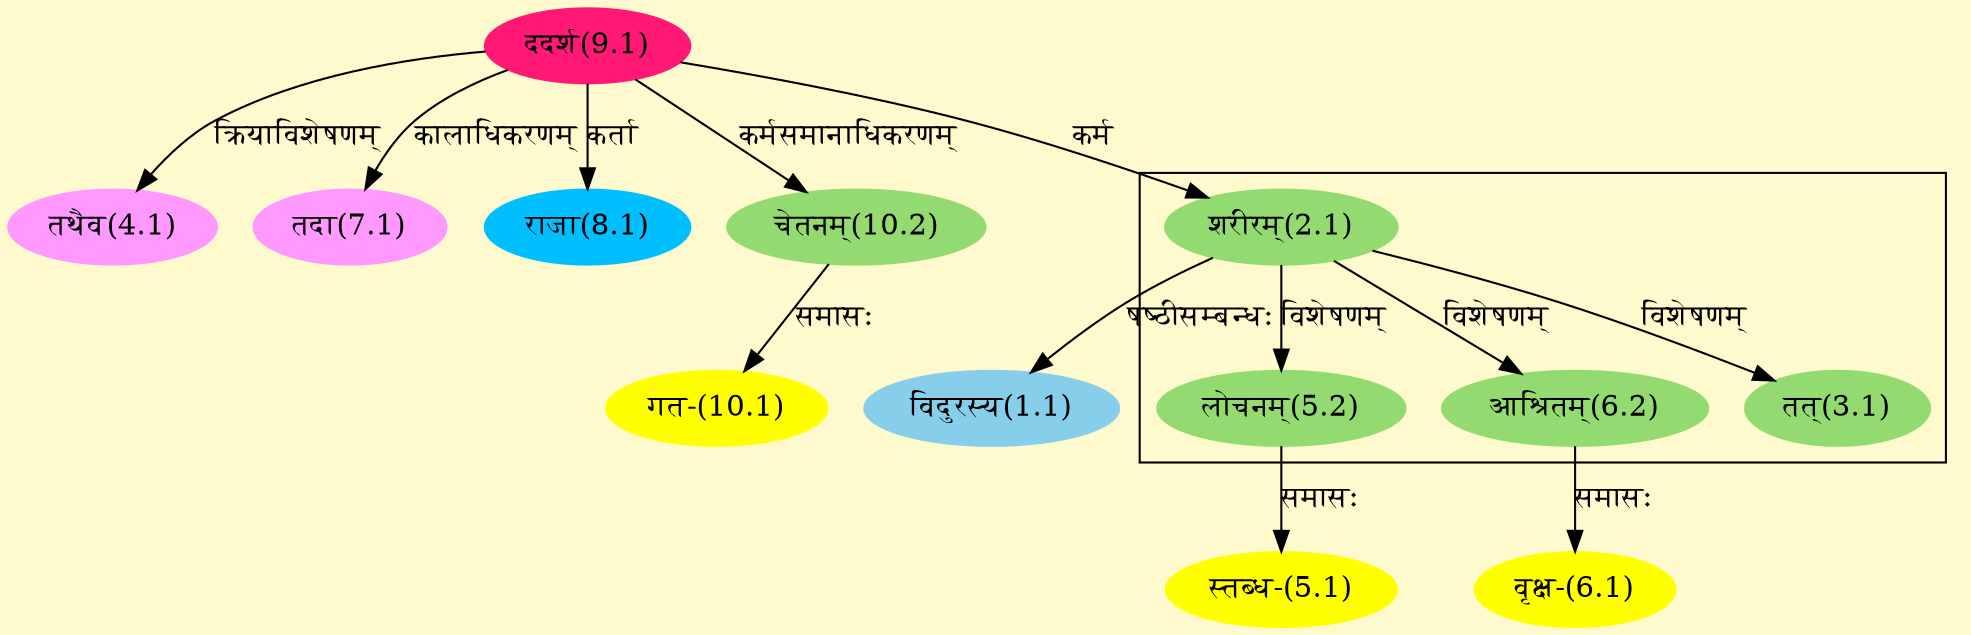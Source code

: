 digraph G{
rankdir=BT;
 compound=true;
 bgcolor="lemonchiffon1";

subgraph cluster_1{
Node3_1 [style=filled, color="#93DB70" label = "तत्(3.1)"]
Node2_1 [style=filled, color="#93DB70" label = "शरीरम्(2.1)"]
Node5_2 [style=filled, color="#93DB70" label = "लोचनम्(5.2)"]
Node6_2 [style=filled, color="#93DB70" label = "आश्रितम्(6.2)"]

}
Node1_1 [style=filled, color="#87CEEB" label = "विदुरस्य(1.1)"]
Node2_1 [style=filled, color="#93DB70" label = "शरीरम्(2.1)"]
Node9_1 [style=filled, color="#FF1975" label = "ददर्श(9.1)"]
Node4_1 [style=filled, color="#FF99FF" label = "तथैव(4.1)"]
Node5_1 [style=filled, color="#FFFF00" label = "स्तब्ध-(5.1)"]
Node5_2 [style=filled, color="#93DB70" label = "लोचनम्(5.2)"]
Node6_1 [style=filled, color="#FFFF00" label = "वृक्ष-(6.1)"]
Node6_2 [style=filled, color="#93DB70" label = "आश्रितम्(6.2)"]
Node7_1 [style=filled, color="#FF99FF" label = "तदा(7.1)"]
Node8_1 [style=filled, color="#00BFFF" label = "राजा(8.1)"]
Node [style=filled, color="" label = "()"]
Node10_1 [style=filled, color="#FFFF00" label = "गत-(10.1)"]
Node10_2 [style=filled, color="#93DB70" label = "चेतनम्(10.2)"]
/* Start of Relations section */

Node1_1 -> Node2_1 [  label="षष्ठीसम्बन्धः"  dir="back" ]
Node2_1 -> Node9_1 [  label="कर्म"  dir="back" ]
Node3_1 -> Node2_1 [  label="विशेषणम्"  dir="back" ]
Node4_1 -> Node9_1 [  label="क्रियाविशेषणम्"  dir="back" ]
Node5_1 -> Node5_2 [  label="समासः"  dir="back" ]
Node5_2 -> Node2_1 [  label="विशेषणम्"  dir="back" ]
Node6_1 -> Node6_2 [  label="समासः"  dir="back" ]
Node6_2 -> Node2_1 [  label="विशेषणम्"  dir="back" ]
Node7_1 -> Node9_1 [  label="कालाधिकरणम्"  dir="back" ]
Node8_1 -> Node9_1 [  label="कर्ता"  dir="back" ]
Node10_1 -> Node10_2 [  label="समासः"  dir="back" ]
Node10_2 -> Node9_1 [  label="कर्मसमानाधिकरणम्"  dir="back" ]
}
